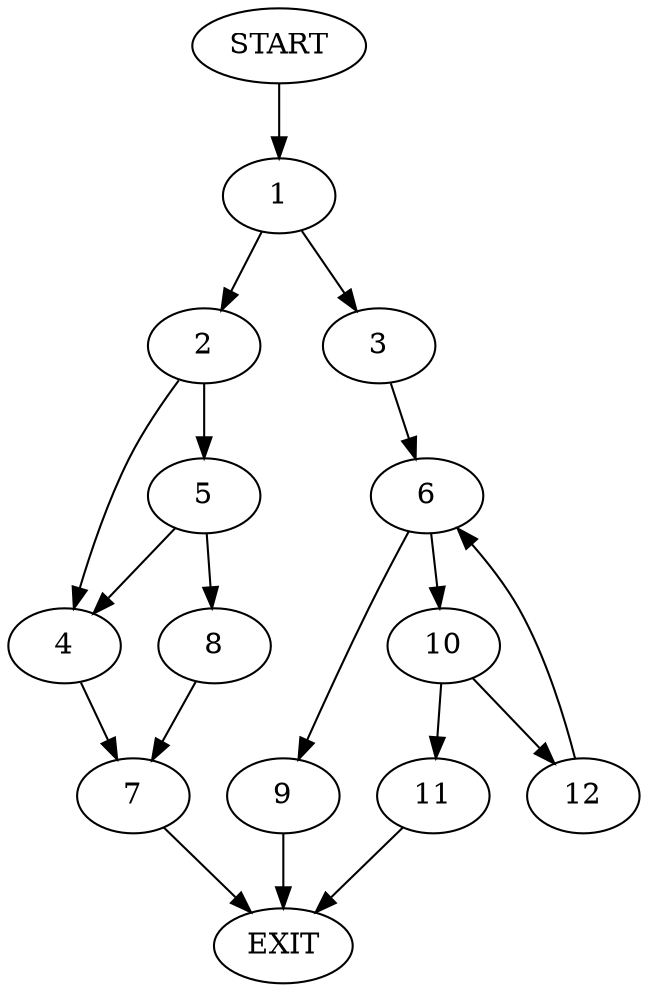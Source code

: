 digraph {
0 [label="START"]
13 [label="EXIT"]
0 -> 1
1 -> 2
1 -> 3
2 -> 4
2 -> 5
3 -> 6
4 -> 7
5 -> 4
5 -> 8
8 -> 7
7 -> 13
6 -> 9
6 -> 10
10 -> 11
10 -> 12
9 -> 13
12 -> 6
11 -> 13
}
